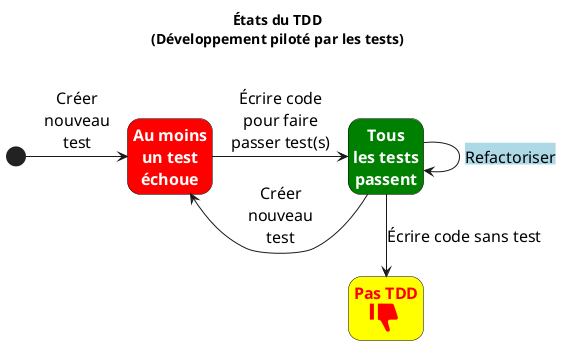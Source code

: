@startuml
hide empty description
skinparam style strictuml
skinparam StateBorderColor black
skinparam StateFontColor white
skinparam StateFontStyle bold
skinparam StateFontSize 16
skinparam StateArrowFontSize 16
skinparam DefaultFontName "Segoe UI Black"

title États du TDD\n(Développement piloté par les tests)\n

state Rouge as "Au moins\nun test\néchoue" #red
state Vert as "Tous\nles tests\npassent" #green
state PasTDD as "<color red>Pas TDD\n<color red><size:48><&thumb-down></color>" #yellow
[*] -right-> Rouge : Créer\nnouveau\ntest
Rouge -r-> Vert : Écrire code\npour faire\npasser test(s)
Vert -l-> Rouge : \nCréer\nnouveau\ntest
Vert -> Vert : <back:lightblue>Refactoriser</back>
Vert -->  PasTDD : Écrire code sans test
@enduml